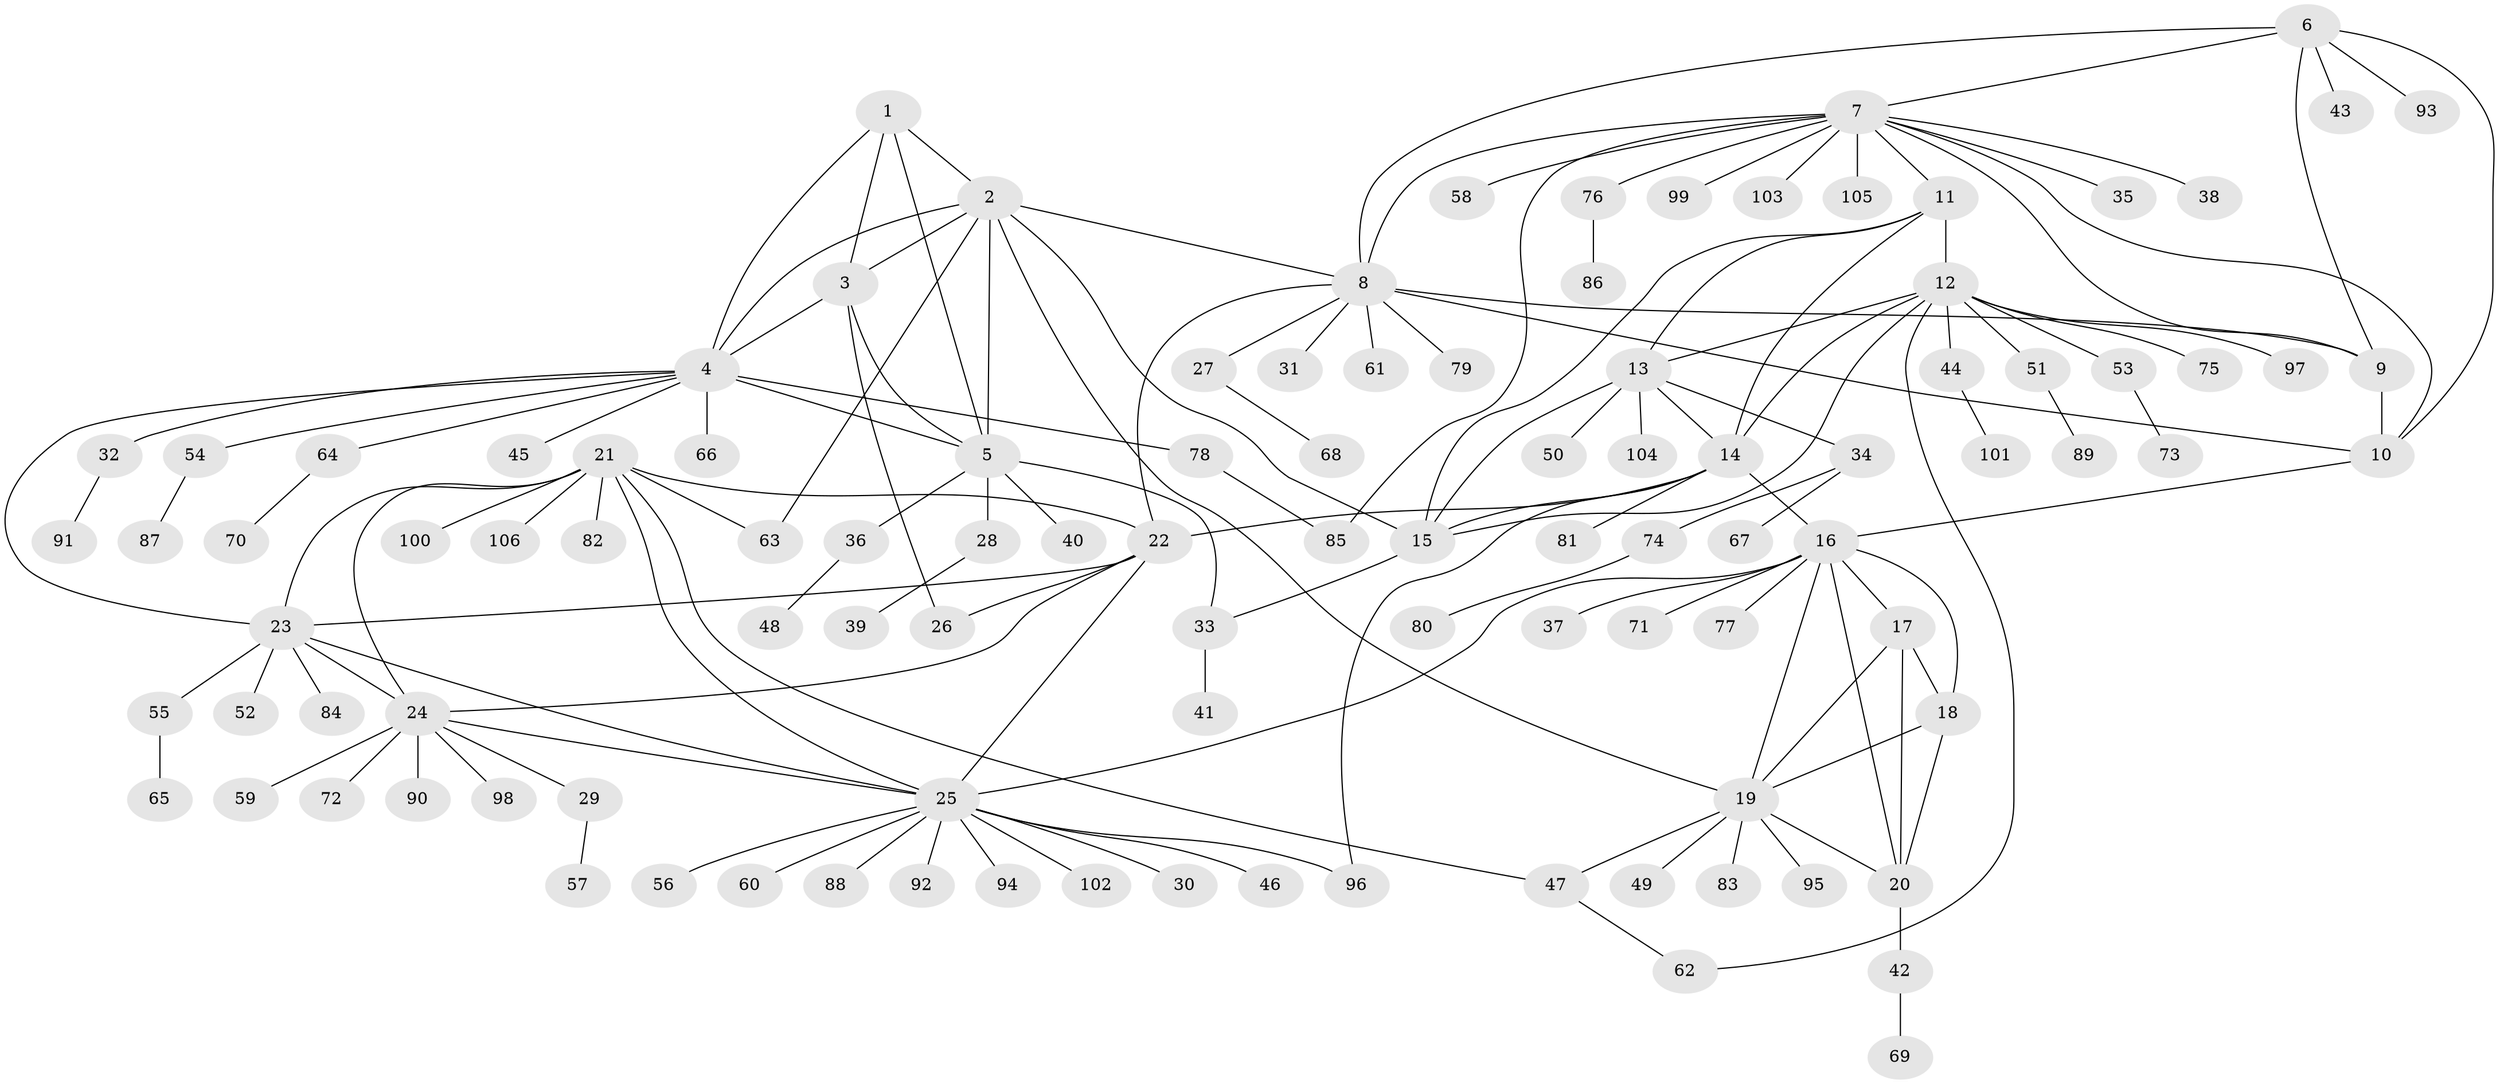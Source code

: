 // Generated by graph-tools (version 1.1) at 2025/16/03/09/25 04:16:10]
// undirected, 106 vertices, 148 edges
graph export_dot {
graph [start="1"]
  node [color=gray90,style=filled];
  1;
  2;
  3;
  4;
  5;
  6;
  7;
  8;
  9;
  10;
  11;
  12;
  13;
  14;
  15;
  16;
  17;
  18;
  19;
  20;
  21;
  22;
  23;
  24;
  25;
  26;
  27;
  28;
  29;
  30;
  31;
  32;
  33;
  34;
  35;
  36;
  37;
  38;
  39;
  40;
  41;
  42;
  43;
  44;
  45;
  46;
  47;
  48;
  49;
  50;
  51;
  52;
  53;
  54;
  55;
  56;
  57;
  58;
  59;
  60;
  61;
  62;
  63;
  64;
  65;
  66;
  67;
  68;
  69;
  70;
  71;
  72;
  73;
  74;
  75;
  76;
  77;
  78;
  79;
  80;
  81;
  82;
  83;
  84;
  85;
  86;
  87;
  88;
  89;
  90;
  91;
  92;
  93;
  94;
  95;
  96;
  97;
  98;
  99;
  100;
  101;
  102;
  103;
  104;
  105;
  106;
  1 -- 2;
  1 -- 3;
  1 -- 4;
  1 -- 5;
  2 -- 3;
  2 -- 4;
  2 -- 5;
  2 -- 8;
  2 -- 15;
  2 -- 19;
  2 -- 63;
  3 -- 4;
  3 -- 5;
  3 -- 26;
  4 -- 5;
  4 -- 23;
  4 -- 32;
  4 -- 45;
  4 -- 54;
  4 -- 64;
  4 -- 66;
  4 -- 78;
  5 -- 28;
  5 -- 33;
  5 -- 36;
  5 -- 40;
  6 -- 7;
  6 -- 8;
  6 -- 9;
  6 -- 10;
  6 -- 43;
  6 -- 93;
  7 -- 8;
  7 -- 9;
  7 -- 10;
  7 -- 11;
  7 -- 35;
  7 -- 38;
  7 -- 58;
  7 -- 76;
  7 -- 85;
  7 -- 99;
  7 -- 103;
  7 -- 105;
  8 -- 9;
  8 -- 10;
  8 -- 22;
  8 -- 27;
  8 -- 31;
  8 -- 61;
  8 -- 79;
  9 -- 10;
  10 -- 16;
  11 -- 12;
  11 -- 13;
  11 -- 14;
  11 -- 15;
  12 -- 13;
  12 -- 14;
  12 -- 15;
  12 -- 44;
  12 -- 51;
  12 -- 53;
  12 -- 62;
  12 -- 75;
  12 -- 97;
  13 -- 14;
  13 -- 15;
  13 -- 34;
  13 -- 50;
  13 -- 104;
  14 -- 15;
  14 -- 16;
  14 -- 22;
  14 -- 81;
  14 -- 96;
  15 -- 33;
  16 -- 17;
  16 -- 18;
  16 -- 19;
  16 -- 20;
  16 -- 25;
  16 -- 37;
  16 -- 71;
  16 -- 77;
  17 -- 18;
  17 -- 19;
  17 -- 20;
  18 -- 19;
  18 -- 20;
  19 -- 20;
  19 -- 47;
  19 -- 49;
  19 -- 83;
  19 -- 95;
  20 -- 42;
  21 -- 22;
  21 -- 23;
  21 -- 24;
  21 -- 25;
  21 -- 47;
  21 -- 63;
  21 -- 82;
  21 -- 100;
  21 -- 106;
  22 -- 23;
  22 -- 24;
  22 -- 25;
  22 -- 26;
  23 -- 24;
  23 -- 25;
  23 -- 52;
  23 -- 55;
  23 -- 84;
  24 -- 25;
  24 -- 29;
  24 -- 59;
  24 -- 72;
  24 -- 90;
  24 -- 98;
  25 -- 30;
  25 -- 46;
  25 -- 56;
  25 -- 60;
  25 -- 88;
  25 -- 92;
  25 -- 94;
  25 -- 96;
  25 -- 102;
  27 -- 68;
  28 -- 39;
  29 -- 57;
  32 -- 91;
  33 -- 41;
  34 -- 67;
  34 -- 74;
  36 -- 48;
  42 -- 69;
  44 -- 101;
  47 -- 62;
  51 -- 89;
  53 -- 73;
  54 -- 87;
  55 -- 65;
  64 -- 70;
  74 -- 80;
  76 -- 86;
  78 -- 85;
}
